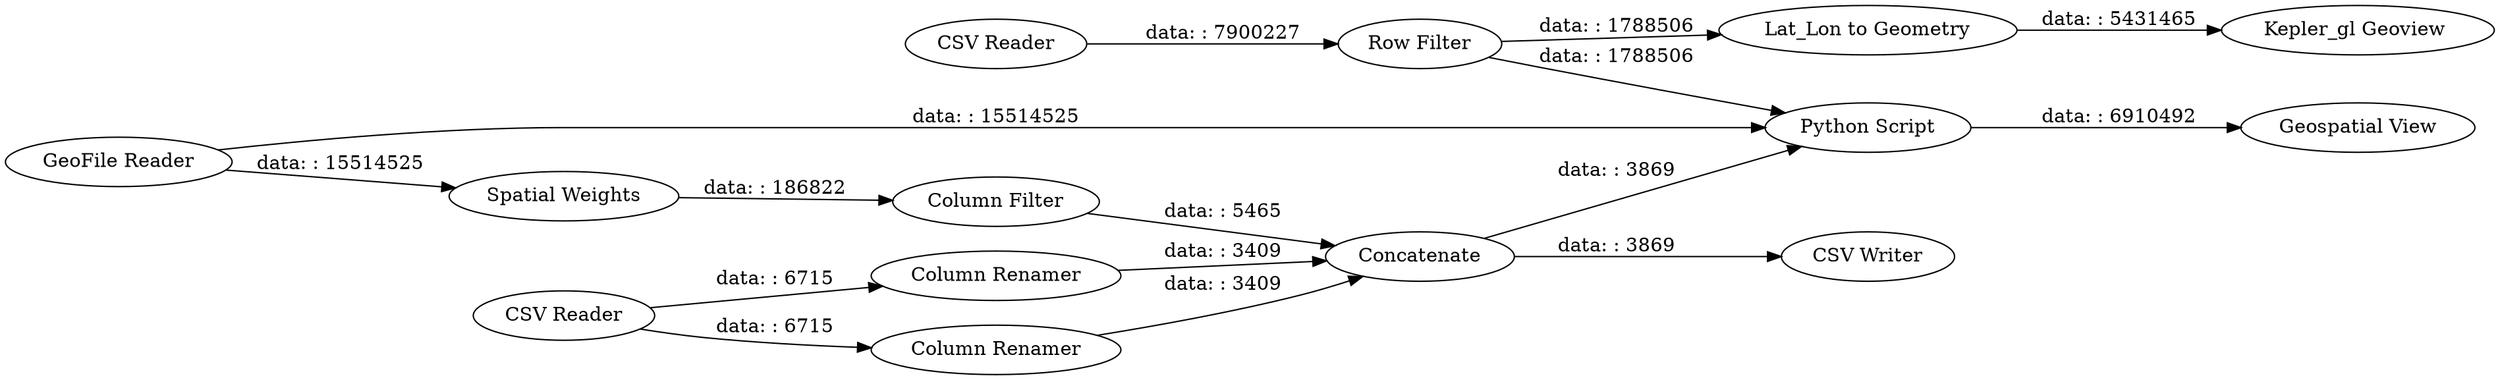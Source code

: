 digraph {
	"-5109609044588137037_1" [label="CSV Reader"]
	"-5109609044588137037_4" [label="Kepler_gl Geoview "]
	"-5109609044588137037_5" [label="GeoFile Reader"]
	"-5109609044588137037_3" [label="Lat_Lon to Geometry"]
	"-5109609044588137037_2" [label="Row Filter"]
	"-5109609044588137037_12" [label="Python Script"]
	"-5109609044588137037_7" [label="Spatial Weights"]
	"-5109609044588137037_13" [label="Geospatial View"]
	"-5109609044588137037_9" [label="Column Renamer"]
	"-5109609044588137037_8" [label="Column Filter"]
	"-5109609044588137037_11" [label=Concatenate]
	"-5109609044588137037_14" [label="CSV Writer"]
	"-5109609044588137037_6" [label="CSV Reader"]
	"-5109609044588137037_10" [label="Column Renamer"]
	"-5109609044588137037_3" -> "-5109609044588137037_4" [label="data: : 5431465"]
	"-5109609044588137037_6" -> "-5109609044588137037_9" [label="data: : 6715"]
	"-5109609044588137037_5" -> "-5109609044588137037_7" [label="data: : 15514525"]
	"-5109609044588137037_7" -> "-5109609044588137037_8" [label="data: : 186822"]
	"-5109609044588137037_8" -> "-5109609044588137037_11" [label="data: : 5465"]
	"-5109609044588137037_9" -> "-5109609044588137037_11" [label="data: : 3409"]
	"-5109609044588137037_11" -> "-5109609044588137037_12" [label="data: : 3869"]
	"-5109609044588137037_5" -> "-5109609044588137037_12" [label="data: : 15514525"]
	"-5109609044588137037_1" -> "-5109609044588137037_2" [label="data: : 7900227"]
	"-5109609044588137037_12" -> "-5109609044588137037_13" [label="data: : 6910492"]
	"-5109609044588137037_6" -> "-5109609044588137037_10" [label="data: : 6715"]
	"-5109609044588137037_2" -> "-5109609044588137037_3" [label="data: : 1788506"]
	"-5109609044588137037_2" -> "-5109609044588137037_12" [label="data: : 1788506"]
	"-5109609044588137037_11" -> "-5109609044588137037_14" [label="data: : 3869"]
	"-5109609044588137037_10" -> "-5109609044588137037_11" [label="data: : 3409"]
	rankdir=LR
}
